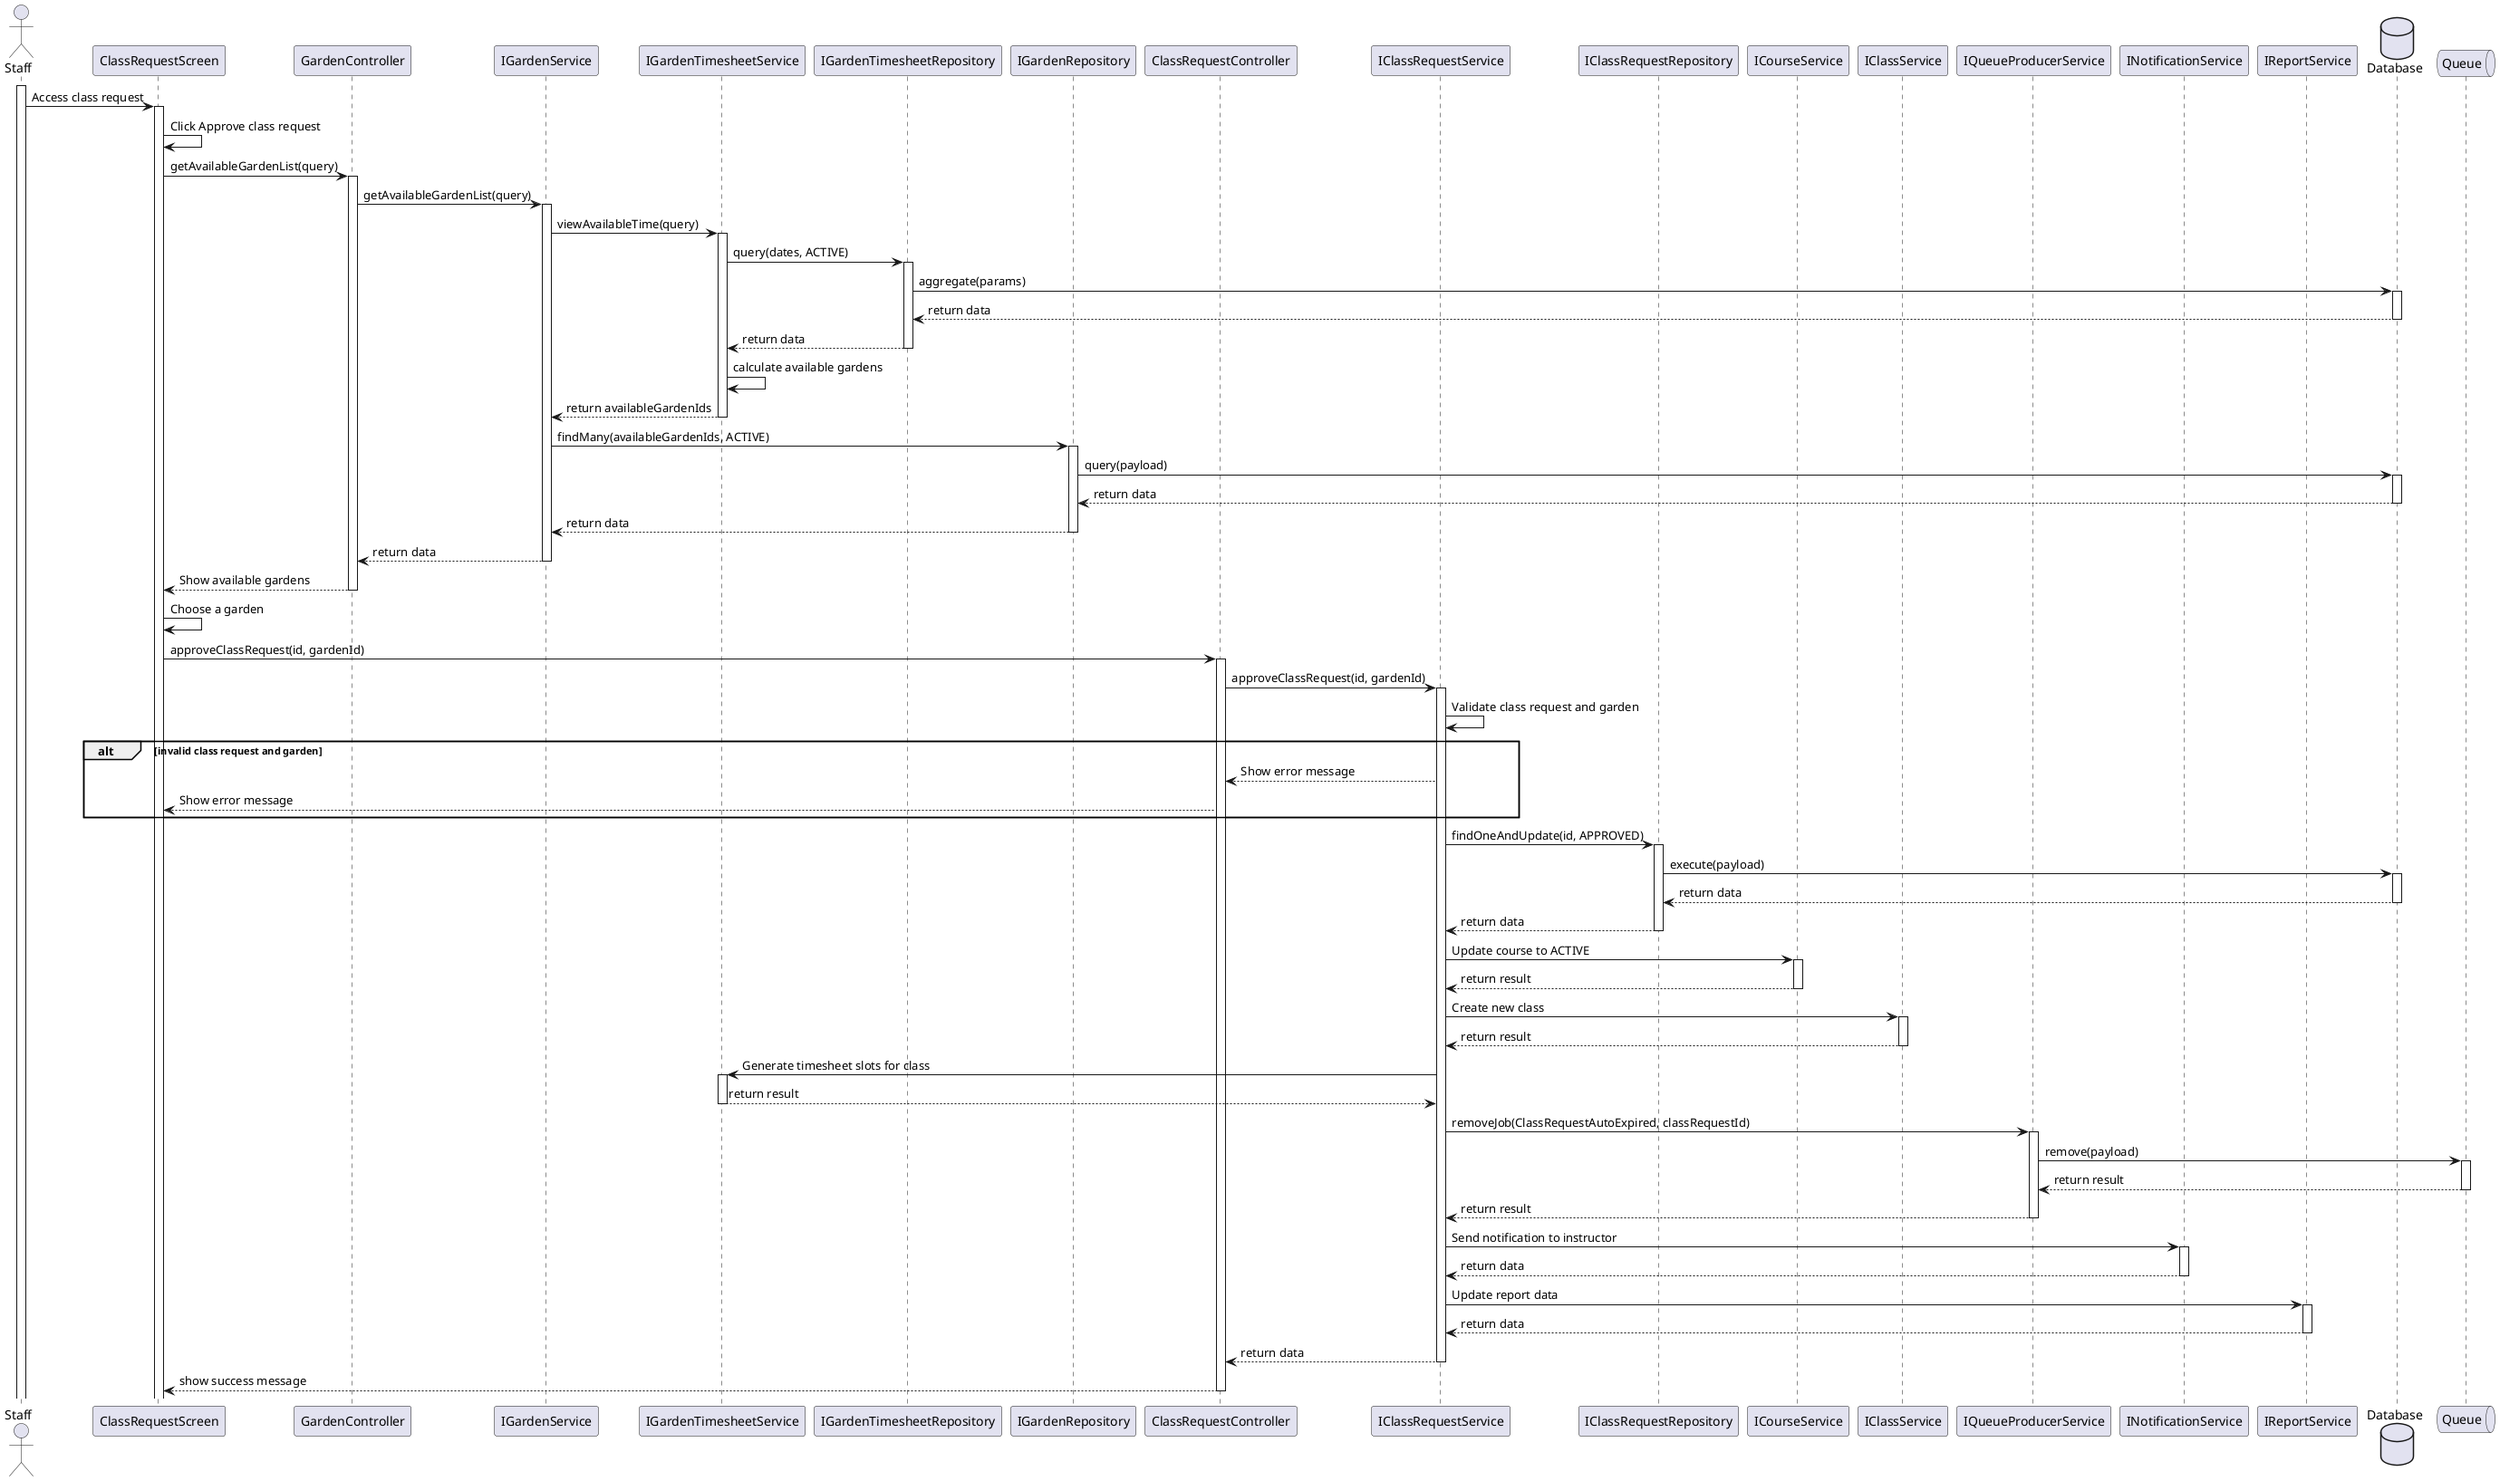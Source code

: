 @startuml
actor Staff
activate Staff

participant ClassRequestScreen
Staff -> ClassRequestScreen: Access class request
activate ClassRequestScreen
ClassRequestScreen -> ClassRequestScreen: Click Approve class request

participant GardenController
ClassRequestScreen -> GardenController: getAvailableGardenList(query)
activate GardenController

participant IGardenService
GardenController -> IGardenService: getAvailableGardenList(query)
activate IGardenService

participant IGardenTimesheetService
IGardenService -> IGardenTimesheetService: viewAvailableTime(query)
activate IGardenTimesheetService

participant IGardenTimesheetRepository
IGardenTimesheetService -> IGardenTimesheetRepository: query(dates, ACTIVE)
activate IGardenTimesheetRepository

database Database
IGardenTimesheetRepository -> Database: aggregate(params)
activate Database
Database --> IGardenTimesheetRepository: return data
deactivate Database

IGardenTimesheetRepository --> IGardenTimesheetService: return data
deactivate IGardenTimesheetRepository

IGardenTimesheetService -> IGardenTimesheetService: calculate available gardens

IGardenTimesheetService --> IGardenService: return availableGardenIds
deactivate IGardenTimesheetService

participant IGardenRepository
IGardenService -> IGardenRepository: findMany(availableGardenIds, ACTIVE)
activate IGardenRepository

database Database
IGardenRepository -> Database: query(payload)
activate Database
Database --> IGardenRepository: return data
deactivate Database

IGardenRepository --> IGardenService: return data
deactivate IGardenRepository

IGardenService --> GardenController: return data
deactivate IGardenService

GardenController --> ClassRequestScreen: Show available gardens
deactivate GardenController


ClassRequestScreen -> ClassRequestScreen: Choose a garden

participant ClassRequestController
ClassRequestScreen -> ClassRequestController: approveClassRequest(id, gardenId)
activate ClassRequestController

participant IClassRequestService
ClassRequestController -> IClassRequestService: approveClassRequest(id, gardenId)
activate IClassRequestService

IClassRequestService -> IClassRequestService: Validate class request and garden
alt invalid class request and garden
    IClassRequestService --> ClassRequestController: Show error message
    ClassRequestController --> ClassRequestScreen: Show error message
end

participant IClassRequestService
participant IClassRequestRepository
IClassRequestService -> IClassRequestRepository: findOneAndUpdate(id, APPROVED)
activate IClassRequestRepository

database Database
IClassRequestRepository -> Database: execute(payload)
activate Database
Database --> IClassRequestRepository: return data
deactivate Database

IClassRequestRepository --> IClassRequestService: return data
deactivate IClassRequestRepository

participant ICourseService
IClassRequestService -> ICourseService: Update course to ACTIVE
activate ICourseService

ICourseService --> IClassRequestService: return result
deactivate ICourseService

participant IClassService
IClassRequestService -> IClassService: Create new class
activate IClassService

IClassService --> IClassRequestService: return result
deactivate IClassService

IClassRequestService -> IGardenTimesheetService: Generate timesheet slots for class
activate IGardenTimesheetService

IGardenTimesheetService --> IClassRequestService: return result
deactivate IGardenTimesheetService

participant IQueueProducerService
IClassRequestService -> IQueueProducerService: removeJob(ClassRequestAutoExpired, classRequestId)
activate IQueueProducerService

queue Queue
IQueueProducerService -> Queue: remove(payload)
activate Queue
Queue --> IQueueProducerService: return result
deactivate Queue

IQueueProducerService --> IClassRequestService: return result
deactivate IQueueProducerService

participant INotificationService
IClassRequestService -> INotificationService: Send notification to instructor
activate INotificationService

INotificationService --> IClassRequestService: return data
deactivate INotificationService

participant IReportService
IClassRequestService -> IReportService: Update report data
activate IReportService

IReportService --> IClassRequestService: return data
deactivate IReportService

IClassRequestService --> ClassRequestController: return data
deactivate IClassRequestService
database Database

ClassRequestController --> ClassRequestScreen: show success message
deactivate ClassRequestController

database Database
queue Queue
@enduml